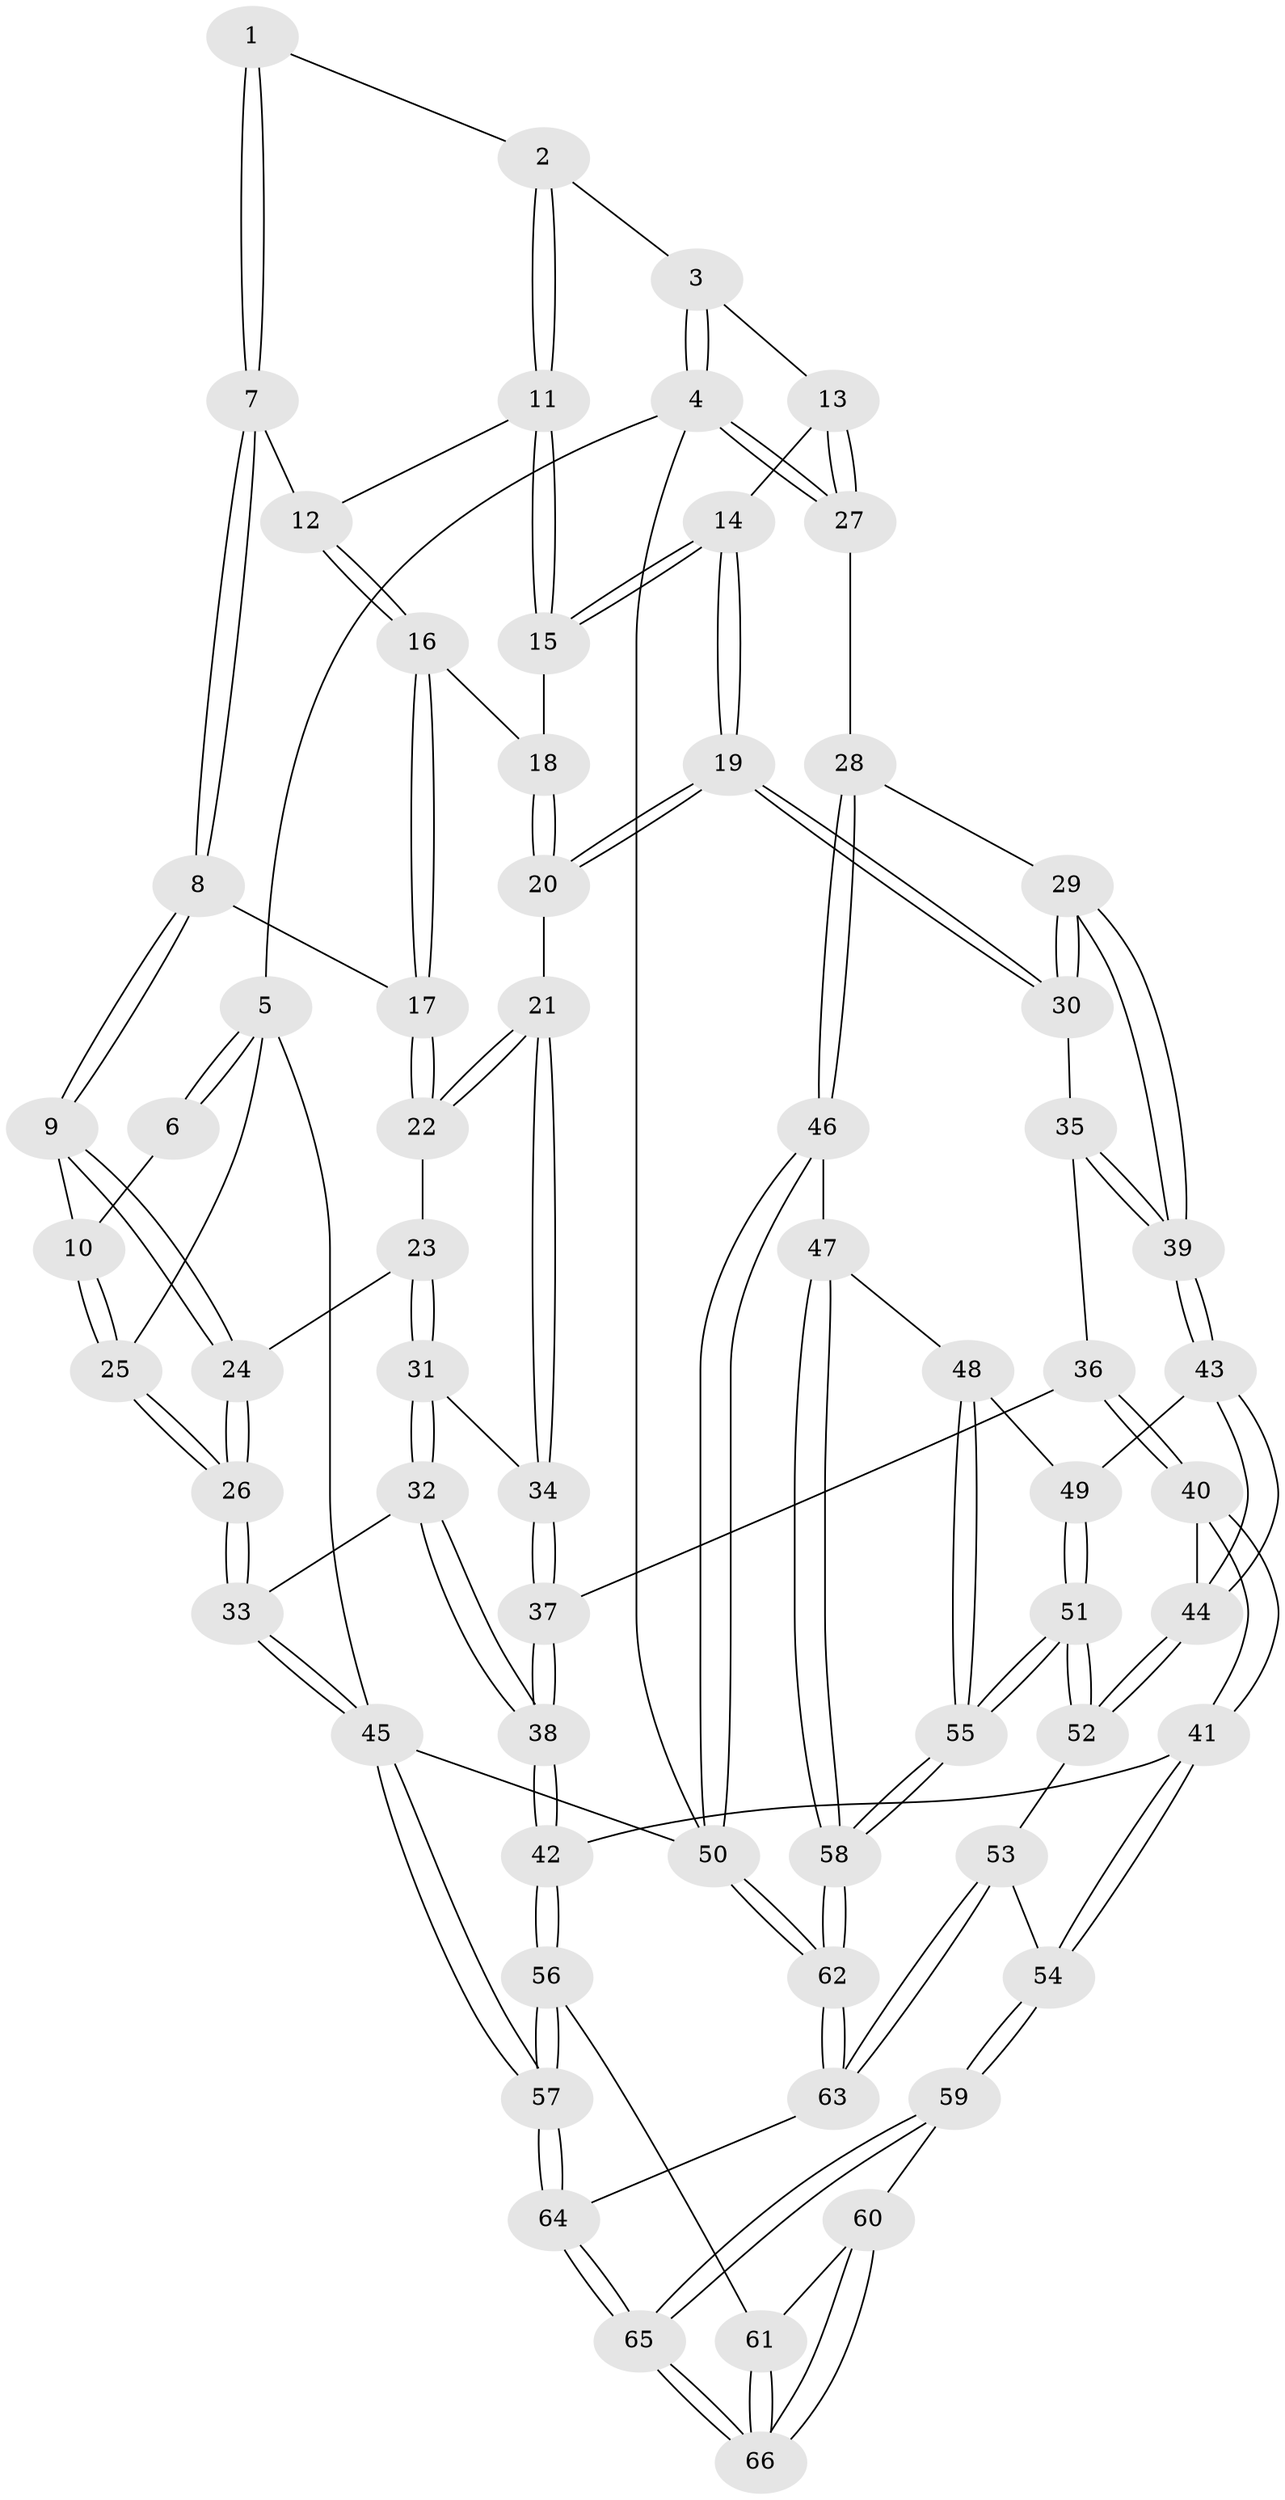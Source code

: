 // coarse degree distribution, {3: 0.175, 4: 0.35, 7: 0.025, 5: 0.35, 6: 0.05, 2: 0.05}
// Generated by graph-tools (version 1.1) at 2025/24/03/03/25 07:24:31]
// undirected, 66 vertices, 162 edges
graph export_dot {
graph [start="1"]
  node [color=gray90,style=filled];
  1 [pos="+0.23776939785740897+0"];
  2 [pos="+0.5261123930003219+0"];
  3 [pos="+0.7211804787215508+0"];
  4 [pos="+1+0"];
  5 [pos="+0+0"];
  6 [pos="+0.19937244981608904+0"];
  7 [pos="+0.2777706764572879+0"];
  8 [pos="+0.22858859532070439+0.12115776621871402"];
  9 [pos="+0.17624107371201084+0.15958427391972688"];
  10 [pos="+0.16530854505482687+0.14762726102147494"];
  11 [pos="+0.5033933948899927+0.04972832663918026"];
  12 [pos="+0.33231201865044246+0.03799048913872037"];
  13 [pos="+0.7336826473228315+0.1592679528325332"];
  14 [pos="+0.6864641738492369+0.20499531718604028"];
  15 [pos="+0.5056569799616044+0.06502486041585213"];
  16 [pos="+0.37064876622920256+0.14762910973845647"];
  17 [pos="+0.3607927758000671+0.159389832287085"];
  18 [pos="+0.4587309455058681+0.113723651192454"];
  19 [pos="+0.6566463066953391+0.32535704977873514"];
  20 [pos="+0.4875098253431679+0.3300114209606965"];
  21 [pos="+0.4192109814098928+0.3499745326030898"];
  22 [pos="+0.3518960275989759+0.30792262067765874"];
  23 [pos="+0.31538819702976456+0.30826635054241175"];
  24 [pos="+0.16121300763951205+0.26250541161077495"];
  25 [pos="+0+0"];
  26 [pos="+0+0.4476073490464498"];
  27 [pos="+1+0.12133793198712"];
  28 [pos="+1+0.46237018797763335"];
  29 [pos="+0.7586715254311924+0.45776412161036917"];
  30 [pos="+0.69015738560588+0.3830196159364048"];
  31 [pos="+0.22254773989670906+0.4680115153677528"];
  32 [pos="+0.09425729469261886+0.596068889525735"];
  33 [pos="+0+0.5261071764329224"];
  34 [pos="+0.40688817413389017+0.41544932708272214"];
  35 [pos="+0.5126014039196282+0.5271018212561464"];
  36 [pos="+0.4687124873239468+0.5408294415262804"];
  37 [pos="+0.40459686196471145+0.5076074297838682"];
  38 [pos="+0.22305242215554452+0.6772315173846265"];
  39 [pos="+0.6893506298713329+0.6412457721500903"];
  40 [pos="+0.5204810606926378+0.6632897410131863"];
  41 [pos="+0.2735153899603894+0.7154285612750858"];
  42 [pos="+0.23751459883601572+0.7018986320679609"];
  43 [pos="+0.6841298822510296+0.6631428534510551"];
  44 [pos="+0.5986702950434812+0.7010268219973604"];
  45 [pos="+0+1"];
  46 [pos="+1+0.6561861296419289"];
  47 [pos="+0.9987608234331351+0.7286020739183999"];
  48 [pos="+0.8633835566042324+0.7567376283350248"];
  49 [pos="+0.6974120076413369+0.6770661250357425"];
  50 [pos="+1+1"];
  51 [pos="+0.7253155123674778+0.9408476449774639"];
  52 [pos="+0.5443515680455282+0.8196399838930551"];
  53 [pos="+0.5189587398256821+0.8378752958835826"];
  54 [pos="+0.4081735971218831+0.8266654021263602"];
  55 [pos="+0.7673198453106963+1"];
  56 [pos="+0.2018812737272662+0.8542863037430913"];
  57 [pos="+0+1"];
  58 [pos="+0.8063299400343733+1"];
  59 [pos="+0.3924214066100318+0.8955645261402005"];
  60 [pos="+0.3629680590452494+0.9063969346938504"];
  61 [pos="+0.2685188722475683+0.9120640790471033"];
  62 [pos="+0.8089137655606448+1"];
  63 [pos="+0.5241176379595726+1"];
  64 [pos="+0.426785661019199+1"];
  65 [pos="+0.41502445525565207+1"];
  66 [pos="+0.3040365638526488+0.9541911903700969"];
  1 -- 2;
  1 -- 7;
  1 -- 7;
  2 -- 3;
  2 -- 11;
  2 -- 11;
  3 -- 4;
  3 -- 4;
  3 -- 13;
  4 -- 5;
  4 -- 27;
  4 -- 27;
  4 -- 50;
  5 -- 6;
  5 -- 6;
  5 -- 25;
  5 -- 45;
  6 -- 10;
  7 -- 8;
  7 -- 8;
  7 -- 12;
  8 -- 9;
  8 -- 9;
  8 -- 17;
  9 -- 10;
  9 -- 24;
  9 -- 24;
  10 -- 25;
  10 -- 25;
  11 -- 12;
  11 -- 15;
  11 -- 15;
  12 -- 16;
  12 -- 16;
  13 -- 14;
  13 -- 27;
  13 -- 27;
  14 -- 15;
  14 -- 15;
  14 -- 19;
  14 -- 19;
  15 -- 18;
  16 -- 17;
  16 -- 17;
  16 -- 18;
  17 -- 22;
  17 -- 22;
  18 -- 20;
  18 -- 20;
  19 -- 20;
  19 -- 20;
  19 -- 30;
  19 -- 30;
  20 -- 21;
  21 -- 22;
  21 -- 22;
  21 -- 34;
  21 -- 34;
  22 -- 23;
  23 -- 24;
  23 -- 31;
  23 -- 31;
  24 -- 26;
  24 -- 26;
  25 -- 26;
  25 -- 26;
  26 -- 33;
  26 -- 33;
  27 -- 28;
  28 -- 29;
  28 -- 46;
  28 -- 46;
  29 -- 30;
  29 -- 30;
  29 -- 39;
  29 -- 39;
  30 -- 35;
  31 -- 32;
  31 -- 32;
  31 -- 34;
  32 -- 33;
  32 -- 38;
  32 -- 38;
  33 -- 45;
  33 -- 45;
  34 -- 37;
  34 -- 37;
  35 -- 36;
  35 -- 39;
  35 -- 39;
  36 -- 37;
  36 -- 40;
  36 -- 40;
  37 -- 38;
  37 -- 38;
  38 -- 42;
  38 -- 42;
  39 -- 43;
  39 -- 43;
  40 -- 41;
  40 -- 41;
  40 -- 44;
  41 -- 42;
  41 -- 54;
  41 -- 54;
  42 -- 56;
  42 -- 56;
  43 -- 44;
  43 -- 44;
  43 -- 49;
  44 -- 52;
  44 -- 52;
  45 -- 57;
  45 -- 57;
  45 -- 50;
  46 -- 47;
  46 -- 50;
  46 -- 50;
  47 -- 48;
  47 -- 58;
  47 -- 58;
  48 -- 49;
  48 -- 55;
  48 -- 55;
  49 -- 51;
  49 -- 51;
  50 -- 62;
  50 -- 62;
  51 -- 52;
  51 -- 52;
  51 -- 55;
  51 -- 55;
  52 -- 53;
  53 -- 54;
  53 -- 63;
  53 -- 63;
  54 -- 59;
  54 -- 59;
  55 -- 58;
  55 -- 58;
  56 -- 57;
  56 -- 57;
  56 -- 61;
  57 -- 64;
  57 -- 64;
  58 -- 62;
  58 -- 62;
  59 -- 60;
  59 -- 65;
  59 -- 65;
  60 -- 61;
  60 -- 66;
  60 -- 66;
  61 -- 66;
  61 -- 66;
  62 -- 63;
  62 -- 63;
  63 -- 64;
  64 -- 65;
  64 -- 65;
  65 -- 66;
  65 -- 66;
}
